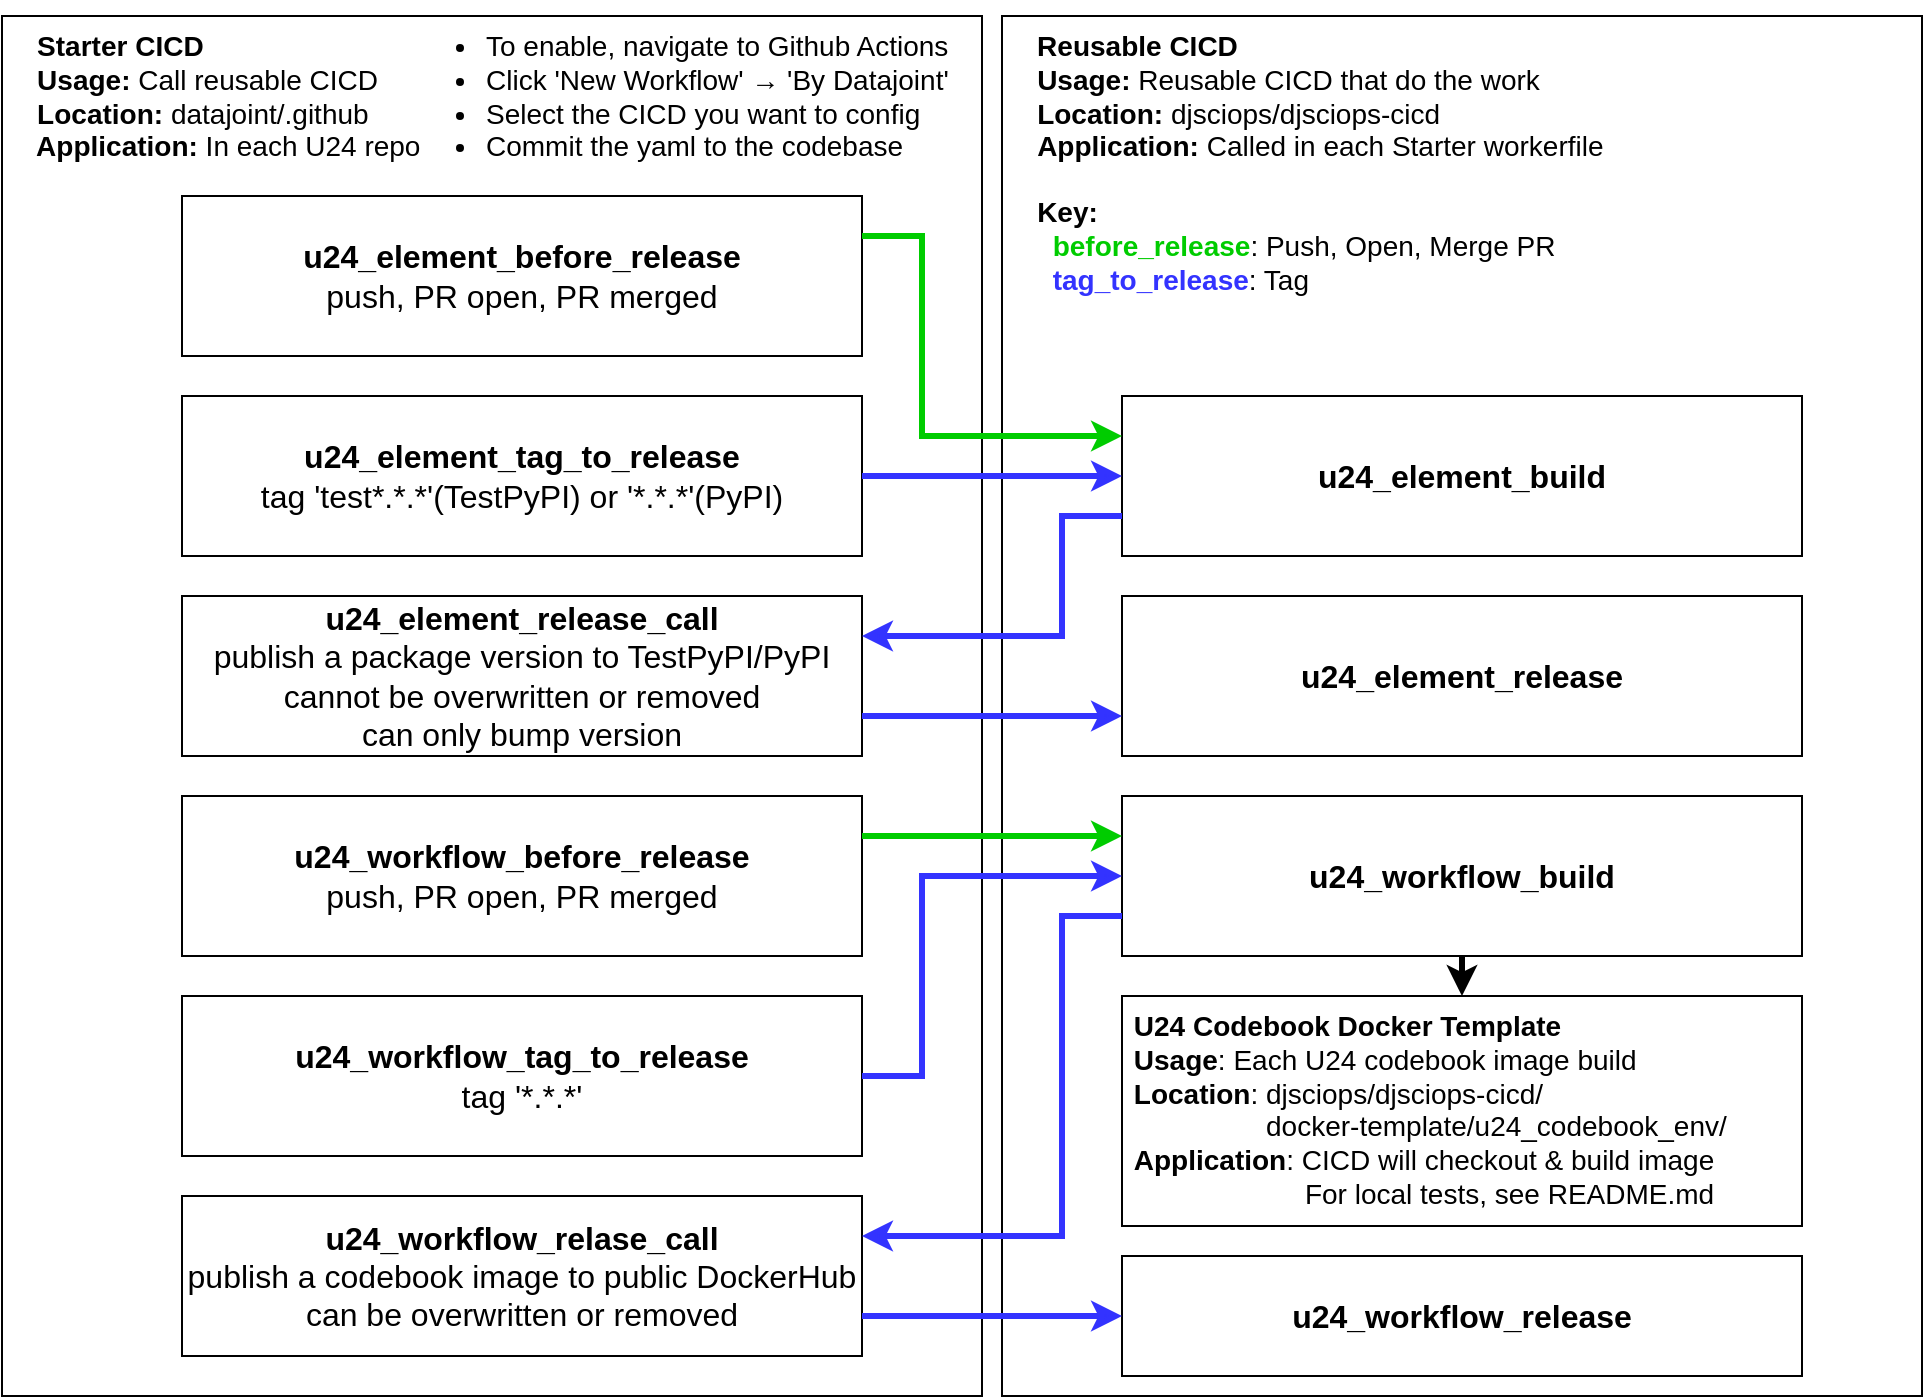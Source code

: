 <mxfile version="20.2.6" type="google"><diagram id="uQS2lS0_JtjaOUOXpBn2" name="Page-1"><mxGraphModel grid="1" page="1" gridSize="10" guides="1" tooltips="1" connect="1" arrows="1" fold="1" pageScale="1" pageWidth="850" pageHeight="1100" math="0" shadow="0"><root><mxCell id="0"/><mxCell id="1" parent="0"/><mxCell id="Z_AI_0TOaBveE-LRrh69-1" value="&lt;font style=&quot;font-size: 14px;&quot;&gt;&lt;b style=&quot;&quot;&gt;&lt;font style=&quot;font-size: 14px;&quot;&gt;&amp;nbsp; &amp;nbsp; Starter CICD&lt;/font&gt;&lt;/b&gt;&lt;br&gt;&lt;b style=&quot;&quot;&gt;&amp;nbsp; &amp;nbsp;&amp;nbsp;Usage:&lt;/b&gt; Call reusable CICD&lt;br&gt;&lt;b style=&quot;&quot;&gt;&amp;nbsp; &amp;nbsp; Location:&lt;/b&gt; datajoint/.github&lt;br&gt;&lt;b style=&quot;&quot;&gt;&amp;nbsp; &amp;nbsp; Application:&lt;/b&gt;&amp;nbsp;In each U24 repo&lt;br&gt;&lt;/font&gt;" style="rounded=0;whiteSpace=wrap;html=1;align=left;verticalAlign=top;" vertex="1" parent="1"><mxGeometry x="-840" y="10" width="490" height="690" as="geometry"/></mxCell><mxCell id="Z_AI_0TOaBveE-LRrh69-2" value="&lt;font style=&quot;font-size: 14px;&quot;&gt;&lt;b&gt;&lt;font style=&quot;font-size: 14px;&quot;&gt;&amp;nbsp; &amp;nbsp; Reusable CICD&lt;/font&gt;&lt;/b&gt;&lt;br&gt;&lt;b&gt;&amp;nbsp; &amp;nbsp;&amp;nbsp;&lt;/b&gt;&lt;b&gt;Usage:&lt;/b&gt; Reusable CICD that do the work&lt;br&gt;&lt;b&gt;&amp;nbsp; &amp;nbsp;&amp;nbsp;&lt;/b&gt;&lt;b&gt;Location:&lt;/b&gt; djsciops/djsciops-cicd&lt;br&gt;&lt;b&gt;&amp;nbsp; &amp;nbsp;&amp;nbsp;&lt;/b&gt;&lt;b&gt;Application: &lt;/b&gt;Called in each Starter workerfile&lt;/font&gt;" style="rounded=0;whiteSpace=wrap;html=1;align=left;verticalAlign=top;" vertex="1" parent="1"><mxGeometry x="-340" y="10" width="460" height="690" as="geometry"/></mxCell><mxCell id="Z_AI_0TOaBveE-LRrh69-3" value="&lt;b&gt;u24_element_before_release&lt;/b&gt;&lt;br&gt;push, PR open, PR merged" style="rounded=0;whiteSpace=wrap;html=1;fontSize=16;" vertex="1" parent="1"><mxGeometry x="-750" y="100" width="340" height="80" as="geometry"/></mxCell><mxCell id="Z_AI_0TOaBveE-LRrh69-4" value="&lt;b&gt;u24_element_tag_to_release&lt;/b&gt;&lt;br&gt;tag 'test*.*.*'(TestPyPI) or '*.*.*'(PyPI)" style="rounded=0;whiteSpace=wrap;html=1;fontSize=16;" vertex="1" parent="1"><mxGeometry x="-750" y="200" width="340" height="80" as="geometry"/></mxCell><mxCell id="Z_AI_0TOaBveE-LRrh69-5" value="&lt;b&gt;u24_element_release_call&lt;/b&gt;&lt;br&gt;publish a package version to TestPyPI/PyPI&lt;br&gt;cannot be overwritten or removed&lt;br&gt;can only bump version" style="rounded=0;whiteSpace=wrap;html=1;fontSize=16;" vertex="1" parent="1"><mxGeometry x="-750" y="300" width="340" height="80" as="geometry"/></mxCell><mxCell id="Z_AI_0TOaBveE-LRrh69-6" value="&lt;b&gt;u24_element_build&lt;/b&gt;" style="rounded=0;whiteSpace=wrap;html=1;fontSize=16;" vertex="1" parent="1"><mxGeometry x="-280" y="200" width="340" height="80" as="geometry"/></mxCell><mxCell id="Z_AI_0TOaBveE-LRrh69-7" value="&lt;b&gt;u24_element_release&lt;/b&gt;" style="rounded=0;whiteSpace=wrap;html=1;fontSize=16;" vertex="1" parent="1"><mxGeometry x="-280" y="300" width="340" height="80" as="geometry"/></mxCell><mxCell id="Z_AI_0TOaBveE-LRrh69-8" value="" style="endArrow=classic;html=1;rounded=0;fontSize=16;fontColor=#000000;exitX=1;exitY=0.25;exitDx=0;exitDy=0;strokeColor=#00CC00;entryX=0;entryY=0.25;entryDx=0;entryDy=0;strokeWidth=3;edgeStyle=elbowEdgeStyle;" edge="1" parent="1" source="Z_AI_0TOaBveE-LRrh69-3" target="Z_AI_0TOaBveE-LRrh69-6"><mxGeometry width="50" height="50" relative="1" as="geometry"><mxPoint x="-230" y="350" as="sourcePoint"/><mxPoint x="-180" y="160" as="targetPoint"/><Array as="points"><mxPoint x="-380" y="180"/></Array></mxGeometry></mxCell><mxCell id="Z_AI_0TOaBveE-LRrh69-9" value="" style="endArrow=classic;html=1;rounded=0;fontSize=16;fontColor=#000000;exitX=1;exitY=0.5;exitDx=0;exitDy=0;strokeColor=#3333FF;entryX=0;entryY=0.5;entryDx=0;entryDy=0;strokeWidth=3;edgeStyle=elbowEdgeStyle;" edge="1" parent="1" source="Z_AI_0TOaBveE-LRrh69-4" target="Z_AI_0TOaBveE-LRrh69-6"><mxGeometry width="50" height="50" relative="1" as="geometry"><mxPoint x="-210" y="207.5" as="sourcePoint"/><mxPoint x="-130" y="207.5" as="targetPoint"/></mxGeometry></mxCell><mxCell id="Z_AI_0TOaBveE-LRrh69-10" value="" style="endArrow=classic;html=1;rounded=0;fontSize=16;fontColor=#000000;exitX=0;exitY=0.75;exitDx=0;exitDy=0;strokeColor=#3333FF;entryX=1;entryY=0.25;entryDx=0;entryDy=0;strokeWidth=3;edgeStyle=elbowEdgeStyle;" edge="1" parent="1" source="Z_AI_0TOaBveE-LRrh69-6" target="Z_AI_0TOaBveE-LRrh69-5"><mxGeometry width="50" height="50" relative="1" as="geometry"><mxPoint x="-210" y="270" as="sourcePoint"/><mxPoint x="-130" y="207.5" as="targetPoint"/><Array as="points"><mxPoint x="-310" y="290"/></Array></mxGeometry></mxCell><mxCell id="Z_AI_0TOaBveE-LRrh69-11" value="" style="endArrow=classic;html=1;rounded=0;fontSize=16;fontColor=#000000;strokeColor=#3333FF;exitX=1;exitY=0.75;exitDx=0;exitDy=0;entryX=0;entryY=0.75;entryDx=0;entryDy=0;strokeWidth=3;edgeStyle=elbowEdgeStyle;" edge="1" parent="1" source="Z_AI_0TOaBveE-LRrh69-5" target="Z_AI_0TOaBveE-LRrh69-7"><mxGeometry width="50" height="50" relative="1" as="geometry"><mxPoint x="-270" y="460" as="sourcePoint"/><mxPoint x="-220" y="410" as="targetPoint"/></mxGeometry></mxCell><mxCell id="Z_AI_0TOaBveE-LRrh69-12" value="&lt;b&gt;u24_workflow_before_release&lt;/b&gt;&lt;br&gt;push, PR open, PR merged" style="rounded=0;whiteSpace=wrap;html=1;fontSize=16;" vertex="1" parent="1"><mxGeometry x="-750" y="400" width="340" height="80" as="geometry"/></mxCell><mxCell id="Z_AI_0TOaBveE-LRrh69-13" value="&lt;b&gt;u24_workflow_tag_to_release&lt;/b&gt;&lt;br&gt;tag '*.*.*'" style="rounded=0;whiteSpace=wrap;html=1;fontSize=16;" vertex="1" parent="1"><mxGeometry x="-750" y="500" width="340" height="80" as="geometry"/></mxCell><mxCell id="Z_AI_0TOaBveE-LRrh69-14" value="&lt;b&gt;u24_workflow_relase_call&lt;/b&gt;&lt;br&gt;publish a codebook image to public DockerHub&lt;br&gt;can be overwritten or removed" style="rounded=0;whiteSpace=wrap;html=1;fontSize=16;" vertex="1" parent="1"><mxGeometry x="-750" y="600" width="340" height="80" as="geometry"/></mxCell><mxCell id="Z_AI_0TOaBveE-LRrh69-23" style="edgeStyle=orthogonalEdgeStyle;rounded=0;orthogonalLoop=1;jettySize=auto;html=1;exitX=0.5;exitY=1;exitDx=0;exitDy=0;fontSize=14;fontColor=#000000;strokeColor=#000000;strokeWidth=3;entryX=0.5;entryY=0;entryDx=0;entryDy=0;" edge="1" parent="1" source="Z_AI_0TOaBveE-LRrh69-15" target="Z_AI_0TOaBveE-LRrh69-22"><mxGeometry relative="1" as="geometry"/></mxCell><mxCell id="Z_AI_0TOaBveE-LRrh69-15" value="&lt;b&gt;u24_workflow_build&lt;/b&gt;" style="rounded=0;whiteSpace=wrap;html=1;fontSize=16;" vertex="1" parent="1"><mxGeometry x="-280" y="400" width="340" height="80" as="geometry"/></mxCell><mxCell id="Z_AI_0TOaBveE-LRrh69-16" value="&lt;b&gt;u24_workflow_release&lt;/b&gt;" style="rounded=0;whiteSpace=wrap;html=1;fontSize=16;" vertex="1" parent="1"><mxGeometry x="-280" y="630" width="340" height="60" as="geometry"/></mxCell><mxCell id="Z_AI_0TOaBveE-LRrh69-17" value="" style="endArrow=classic;html=1;rounded=0;fontSize=16;fontColor=#000000;exitX=1;exitY=0.25;exitDx=0;exitDy=0;strokeColor=#00CC00;entryX=0;entryY=0.25;entryDx=0;entryDy=0;strokeWidth=3;edgeStyle=elbowEdgeStyle;" edge="1" parent="1" target="Z_AI_0TOaBveE-LRrh69-15" source="Z_AI_0TOaBveE-LRrh69-12"><mxGeometry width="50" height="50" relative="1" as="geometry"><mxPoint x="-220" y="436.25" as="sourcePoint"/><mxPoint x="-180" y="410" as="targetPoint"/><Array as="points"><mxPoint x="-390" y="430"/></Array></mxGeometry></mxCell><mxCell id="Z_AI_0TOaBveE-LRrh69-18" value="" style="endArrow=classic;html=1;rounded=0;fontSize=16;fontColor=#000000;exitX=1;exitY=0.5;exitDx=0;exitDy=0;strokeColor=#3333FF;entryX=0;entryY=0.5;entryDx=0;entryDy=0;strokeWidth=3;edgeStyle=elbowEdgeStyle;" edge="1" parent="1" target="Z_AI_0TOaBveE-LRrh69-15" source="Z_AI_0TOaBveE-LRrh69-13"><mxGeometry width="50" height="50" relative="1" as="geometry"><mxPoint x="-220" y="510" as="sourcePoint"/><mxPoint x="-300" y="550" as="targetPoint"/><Array as="points"><mxPoint x="-380" y="480"/></Array></mxGeometry></mxCell><mxCell id="Z_AI_0TOaBveE-LRrh69-19" value="" style="endArrow=classic;html=1;rounded=0;fontSize=16;fontColor=#000000;exitX=0;exitY=0.75;exitDx=0;exitDy=0;strokeColor=#3333FF;entryX=1;entryY=0.25;entryDx=0;entryDy=0;strokeWidth=3;edgeStyle=elbowEdgeStyle;" edge="1" parent="1" source="Z_AI_0TOaBveE-LRrh69-15" target="Z_AI_0TOaBveE-LRrh69-14"><mxGeometry width="50" height="50" relative="1" as="geometry"><mxPoint x="-210" y="520" as="sourcePoint"/><mxPoint x="-515" y="560" as="targetPoint"/><Array as="points"><mxPoint x="-310" y="540"/></Array></mxGeometry></mxCell><mxCell id="Z_AI_0TOaBveE-LRrh69-20" value="" style="endArrow=classic;html=1;rounded=0;fontSize=16;fontColor=#000000;strokeColor=#3333FF;exitX=1;exitY=0.75;exitDx=0;exitDy=0;entryX=0;entryY=0.5;entryDx=0;entryDy=0;strokeWidth=3;edgeStyle=elbowEdgeStyle;" edge="1" parent="1" target="Z_AI_0TOaBveE-LRrh69-16" source="Z_AI_0TOaBveE-LRrh69-14"><mxGeometry width="50" height="50" relative="1" as="geometry"><mxPoint x="-220" y="585" as="sourcePoint"/><mxPoint x="-220" y="660" as="targetPoint"/></mxGeometry></mxCell><mxCell id="Z_AI_0TOaBveE-LRrh69-22" value="&lt;b&gt;&amp;nbsp;U24 Codebook Docker Template&amp;nbsp;&lt;/b&gt;&lt;br&gt;&lt;b&gt;&amp;nbsp;Usage&lt;/b&gt;: Each U24 codebook image build&lt;br&gt;&lt;b&gt;&amp;nbsp;Location&lt;/b&gt;: djsciops/djsciops-cicd/&lt;br&gt;&amp;nbsp; &amp;nbsp; &amp;nbsp; &amp;nbsp; &amp;nbsp; &amp;nbsp; &amp;nbsp; &amp;nbsp; &amp;nbsp; docker-template/u24_codebook_env/&lt;br&gt;&lt;b&gt;&amp;nbsp;Application&lt;/b&gt;:&amp;nbsp;&lt;span style=&quot;background-color: initial;&quot;&gt;CICD will checkout &amp;amp; build image&lt;br&gt;&lt;/span&gt;&lt;span style=&quot;background-color: initial;&quot;&gt;&lt;span style=&quot;white-space: pre;&quot;&gt;&#9;&lt;/span&gt;&lt;span style=&quot;white-space: pre;&quot;&gt;&#9;&lt;/span&gt;&amp;nbsp; &amp;nbsp; &amp;nbsp; &amp;nbsp;For local tests, see README.md&lt;/span&gt;&lt;span style=&quot;background-color: initial;&quot;&gt;&lt;br&gt;&lt;/span&gt;" style="rounded=0;whiteSpace=wrap;html=1;fontSize=14;fontColor=#000000;verticalAlign=top;align=left;" vertex="1" parent="1"><mxGeometry x="-280" y="500" width="340" height="115" as="geometry"/></mxCell><mxCell id="iVse7lJ5DxqJIfQ2V7M1-1" value="&lt;ul style=&quot;font-size: 14px;&quot;&gt;&lt;li&gt;To enable, navigate to Github Actions&lt;/li&gt;&lt;li&gt;Click 'New Workflow'&amp;nbsp;→ 'By Datajoint'&lt;/li&gt;&lt;li&gt;Select the CICD you want to config&lt;/li&gt;&lt;li&gt;Commit the yaml to the codebase&lt;/li&gt;&lt;/ul&gt;" style="text;html=1;strokeColor=none;fillColor=none;align=left;verticalAlign=middle;whiteSpace=wrap;rounded=0;" vertex="1" parent="1"><mxGeometry x="-640" y="10" width="280" height="80" as="geometry"/></mxCell><mxCell id="iVse7lJ5DxqJIfQ2V7M1-6" value="&lt;b&gt;&amp;nbsp; &amp;nbsp;&amp;nbsp;&lt;/b&gt;&lt;b&gt;Key:&lt;/b&gt;&lt;br&gt;&lt;b&gt;&amp;nbsp; &amp;nbsp;&amp;nbsp;&lt;/b&gt;&lt;font style=&quot;font-weight: bold;&quot; color=&quot;#00cc00&quot;&gt;&amp;nbsp; before_release&lt;/font&gt;: Push, Open, Merge PR&lt;br&gt;&lt;b&gt;&amp;nbsp; &amp;nbsp;&amp;nbsp;&lt;/b&gt;&lt;b style=&quot;color: rgb(51, 51, 255);&quot;&gt;&amp;nbsp; tag_to_release&lt;/b&gt;: Tag" style="text;html=1;strokeColor=none;fillColor=none;align=left;verticalAlign=middle;whiteSpace=wrap;rounded=0;fontSize=14;fontColor=#000000;" vertex="1" parent="1"><mxGeometry x="-340" y="90" width="340" height="70" as="geometry"/></mxCell></root></mxGraphModel></diagram></mxfile>